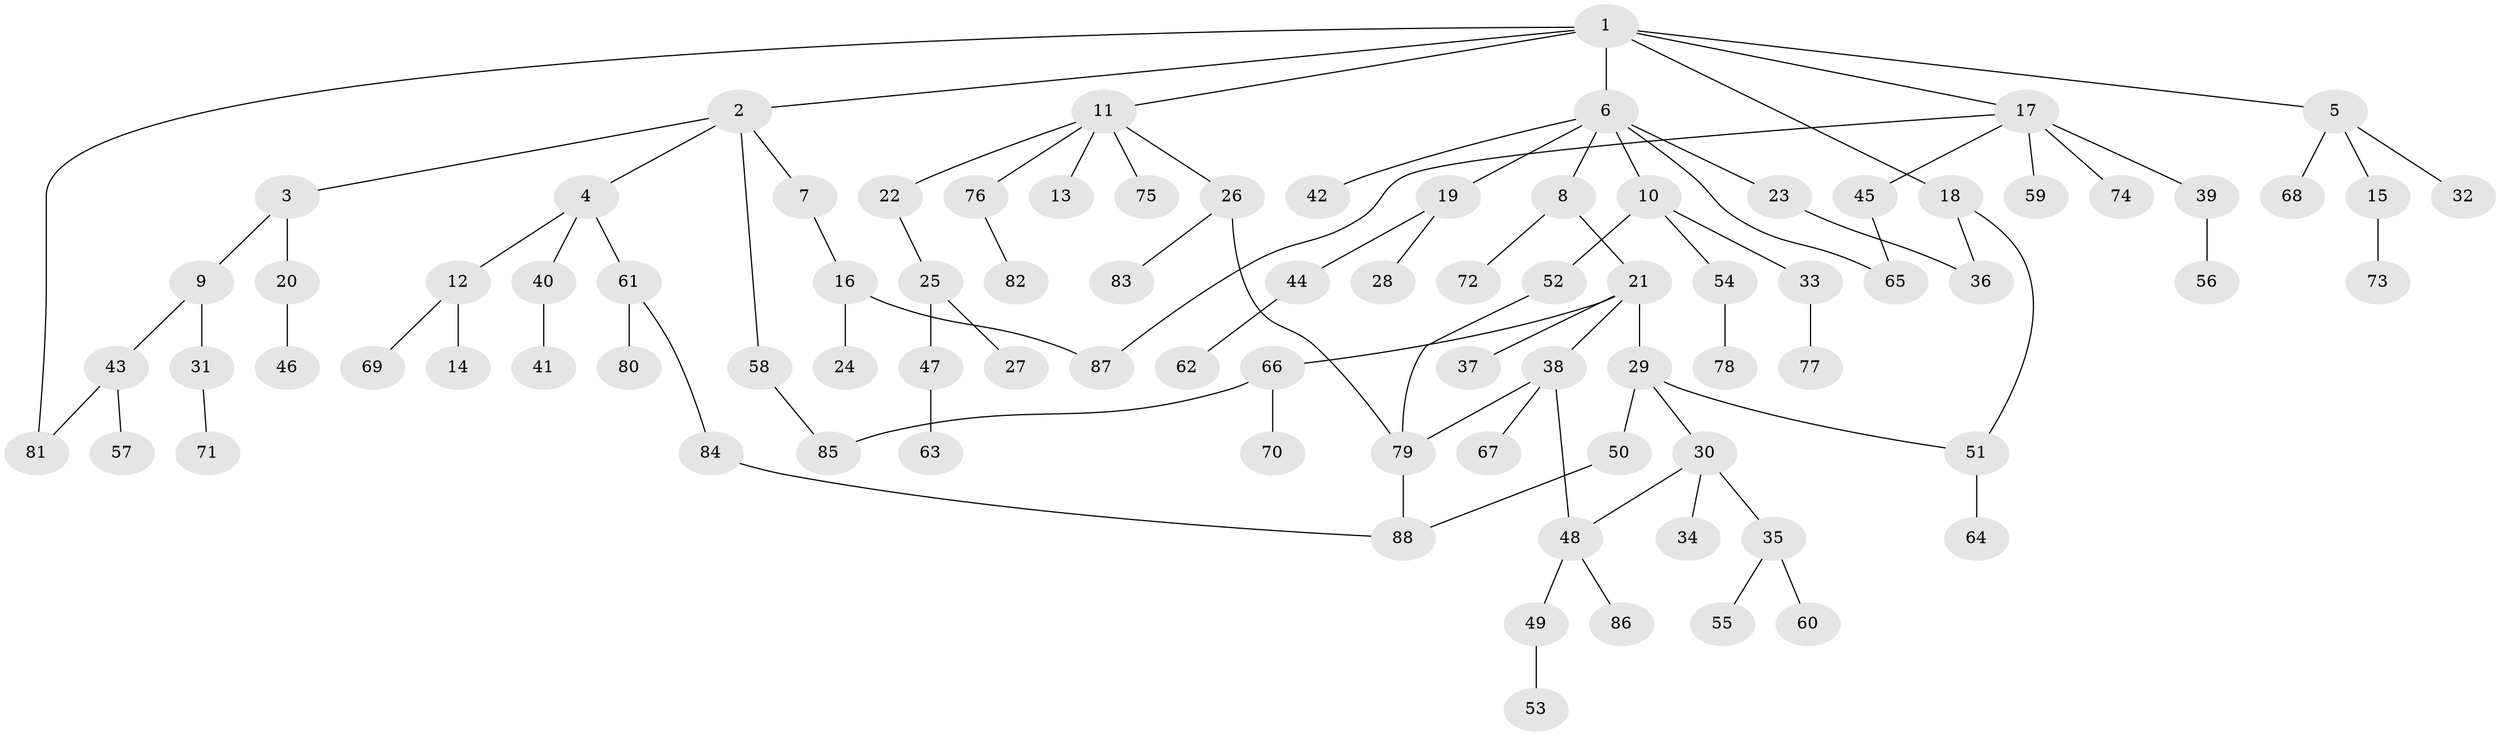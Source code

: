 // coarse degree distribution, {7: 0.06818181818181818, 5: 0.045454545454545456, 3: 0.11363636363636363, 6: 0.022727272727272728, 2: 0.29545454545454547, 8: 0.022727272727272728, 1: 0.4090909090909091, 4: 0.022727272727272728}
// Generated by graph-tools (version 1.1) at 2025/17/03/04/25 18:17:09]
// undirected, 88 vertices, 98 edges
graph export_dot {
graph [start="1"]
  node [color=gray90,style=filled];
  1;
  2;
  3;
  4;
  5;
  6;
  7;
  8;
  9;
  10;
  11;
  12;
  13;
  14;
  15;
  16;
  17;
  18;
  19;
  20;
  21;
  22;
  23;
  24;
  25;
  26;
  27;
  28;
  29;
  30;
  31;
  32;
  33;
  34;
  35;
  36;
  37;
  38;
  39;
  40;
  41;
  42;
  43;
  44;
  45;
  46;
  47;
  48;
  49;
  50;
  51;
  52;
  53;
  54;
  55;
  56;
  57;
  58;
  59;
  60;
  61;
  62;
  63;
  64;
  65;
  66;
  67;
  68;
  69;
  70;
  71;
  72;
  73;
  74;
  75;
  76;
  77;
  78;
  79;
  80;
  81;
  82;
  83;
  84;
  85;
  86;
  87;
  88;
  1 -- 2;
  1 -- 5;
  1 -- 6;
  1 -- 11;
  1 -- 17;
  1 -- 18;
  1 -- 81;
  2 -- 3;
  2 -- 4;
  2 -- 7;
  2 -- 58;
  3 -- 9;
  3 -- 20;
  4 -- 12;
  4 -- 40;
  4 -- 61;
  5 -- 15;
  5 -- 32;
  5 -- 68;
  6 -- 8;
  6 -- 10;
  6 -- 19;
  6 -- 23;
  6 -- 42;
  6 -- 65;
  7 -- 16;
  8 -- 21;
  8 -- 72;
  9 -- 31;
  9 -- 43;
  10 -- 33;
  10 -- 52;
  10 -- 54;
  11 -- 13;
  11 -- 22;
  11 -- 26;
  11 -- 75;
  11 -- 76;
  12 -- 14;
  12 -- 69;
  15 -- 73;
  16 -- 24;
  16 -- 87;
  17 -- 39;
  17 -- 45;
  17 -- 59;
  17 -- 74;
  17 -- 87;
  18 -- 51;
  18 -- 36;
  19 -- 28;
  19 -- 44;
  20 -- 46;
  21 -- 29;
  21 -- 37;
  21 -- 38;
  21 -- 66;
  22 -- 25;
  23 -- 36;
  25 -- 27;
  25 -- 47;
  26 -- 79;
  26 -- 83;
  29 -- 30;
  29 -- 50;
  29 -- 51;
  30 -- 34;
  30 -- 35;
  30 -- 48;
  31 -- 71;
  33 -- 77;
  35 -- 55;
  35 -- 60;
  38 -- 48;
  38 -- 67;
  38 -- 79;
  39 -- 56;
  40 -- 41;
  43 -- 57;
  43 -- 81;
  44 -- 62;
  45 -- 65;
  47 -- 63;
  48 -- 49;
  48 -- 86;
  49 -- 53;
  50 -- 88;
  51 -- 64;
  52 -- 79;
  54 -- 78;
  58 -- 85;
  61 -- 80;
  61 -- 84;
  66 -- 70;
  66 -- 85;
  76 -- 82;
  79 -- 88;
  84 -- 88;
}
